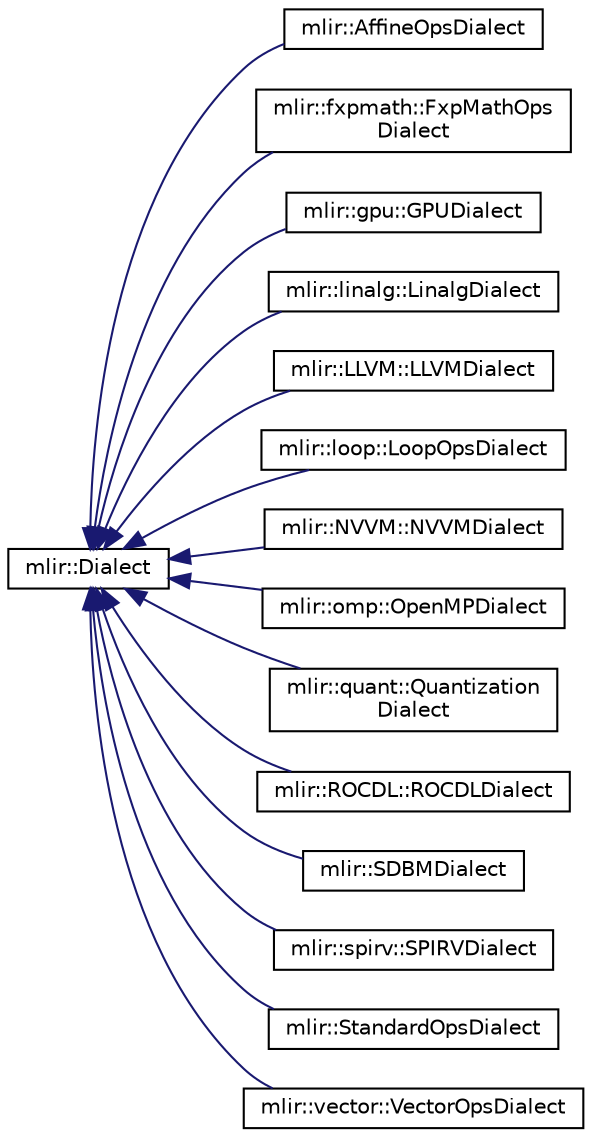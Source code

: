 digraph "Graphical Class Hierarchy"
{
  bgcolor="transparent";
  edge [fontname="Helvetica",fontsize="10",labelfontname="Helvetica",labelfontsize="10"];
  node [fontname="Helvetica",fontsize="10",shape=record];
  rankdir="LR";
  Node0 [label="mlir::Dialect",height=0.2,width=0.4,color="black",URL="$classmlir_1_1Dialect.html",tooltip="Dialects are groups of MLIR operations and behavior associated with the entire group. "];
  Node0 -> Node1 [dir="back",color="midnightblue",fontsize="10",style="solid",fontname="Helvetica"];
  Node1 [label="mlir::AffineOpsDialect",height=0.2,width=0.4,color="black",URL="$classmlir_1_1AffineOpsDialect.html"];
  Node0 -> Node2 [dir="back",color="midnightblue",fontsize="10",style="solid",fontname="Helvetica"];
  Node2 [label="mlir::fxpmath::FxpMathOps\lDialect",height=0.2,width=0.4,color="black",URL="$classmlir_1_1fxpmath_1_1FxpMathOpsDialect.html",tooltip="Defines the &#39;FxpMathOps&#39; dialect. "];
  Node0 -> Node3 [dir="back",color="midnightblue",fontsize="10",style="solid",fontname="Helvetica"];
  Node3 [label="mlir::gpu::GPUDialect",height=0.2,width=0.4,color="black",URL="$classmlir_1_1gpu_1_1GPUDialect.html",tooltip="The dialect containing GPU kernel launching operations and related facilities. "];
  Node0 -> Node4 [dir="back",color="midnightblue",fontsize="10",style="solid",fontname="Helvetica"];
  Node4 [label="mlir::linalg::LinalgDialect",height=0.2,width=0.4,color="black",URL="$classmlir_1_1linalg_1_1LinalgDialect.html"];
  Node0 -> Node5 [dir="back",color="midnightblue",fontsize="10",style="solid",fontname="Helvetica"];
  Node5 [label="mlir::LLVM::LLVMDialect",height=0.2,width=0.4,color="black",URL="$classmlir_1_1LLVM_1_1LLVMDialect.html"];
  Node0 -> Node6 [dir="back",color="midnightblue",fontsize="10",style="solid",fontname="Helvetica"];
  Node6 [label="mlir::loop::LoopOpsDialect",height=0.2,width=0.4,color="black",URL="$classmlir_1_1loop_1_1LoopOpsDialect.html"];
  Node0 -> Node7 [dir="back",color="midnightblue",fontsize="10",style="solid",fontname="Helvetica"];
  Node7 [label="mlir::NVVM::NVVMDialect",height=0.2,width=0.4,color="black",URL="$classmlir_1_1NVVM_1_1NVVMDialect.html"];
  Node0 -> Node8 [dir="back",color="midnightblue",fontsize="10",style="solid",fontname="Helvetica"];
  Node8 [label="mlir::omp::OpenMPDialect",height=0.2,width=0.4,color="black",URL="$classmlir_1_1omp_1_1OpenMPDialect.html"];
  Node0 -> Node9 [dir="back",color="midnightblue",fontsize="10",style="solid",fontname="Helvetica"];
  Node9 [label="mlir::quant::Quantization\lDialect",height=0.2,width=0.4,color="black",URL="$classmlir_1_1quant_1_1QuantizationDialect.html",tooltip="Defines the &#39;Quantization&#39; dialect. "];
  Node0 -> Node10 [dir="back",color="midnightblue",fontsize="10",style="solid",fontname="Helvetica"];
  Node10 [label="mlir::ROCDL::ROCDLDialect",height=0.2,width=0.4,color="black",URL="$classmlir_1_1ROCDL_1_1ROCDLDialect.html"];
  Node0 -> Node11 [dir="back",color="midnightblue",fontsize="10",style="solid",fontname="Helvetica"];
  Node11 [label="mlir::SDBMDialect",height=0.2,width=0.4,color="black",URL="$classmlir_1_1SDBMDialect.html"];
  Node0 -> Node12 [dir="back",color="midnightblue",fontsize="10",style="solid",fontname="Helvetica"];
  Node12 [label="mlir::spirv::SPIRVDialect",height=0.2,width=0.4,color="black",URL="$classmlir_1_1spirv_1_1SPIRVDialect.html"];
  Node0 -> Node13 [dir="back",color="midnightblue",fontsize="10",style="solid",fontname="Helvetica"];
  Node13 [label="mlir::StandardOpsDialect",height=0.2,width=0.4,color="black",URL="$classmlir_1_1StandardOpsDialect.html"];
  Node0 -> Node14 [dir="back",color="midnightblue",fontsize="10",style="solid",fontname="Helvetica"];
  Node14 [label="mlir::vector::VectorOpsDialect",height=0.2,width=0.4,color="black",URL="$classmlir_1_1vector_1_1VectorOpsDialect.html",tooltip="Dialect for Ops on higher-dimensional vector types. "];
}
